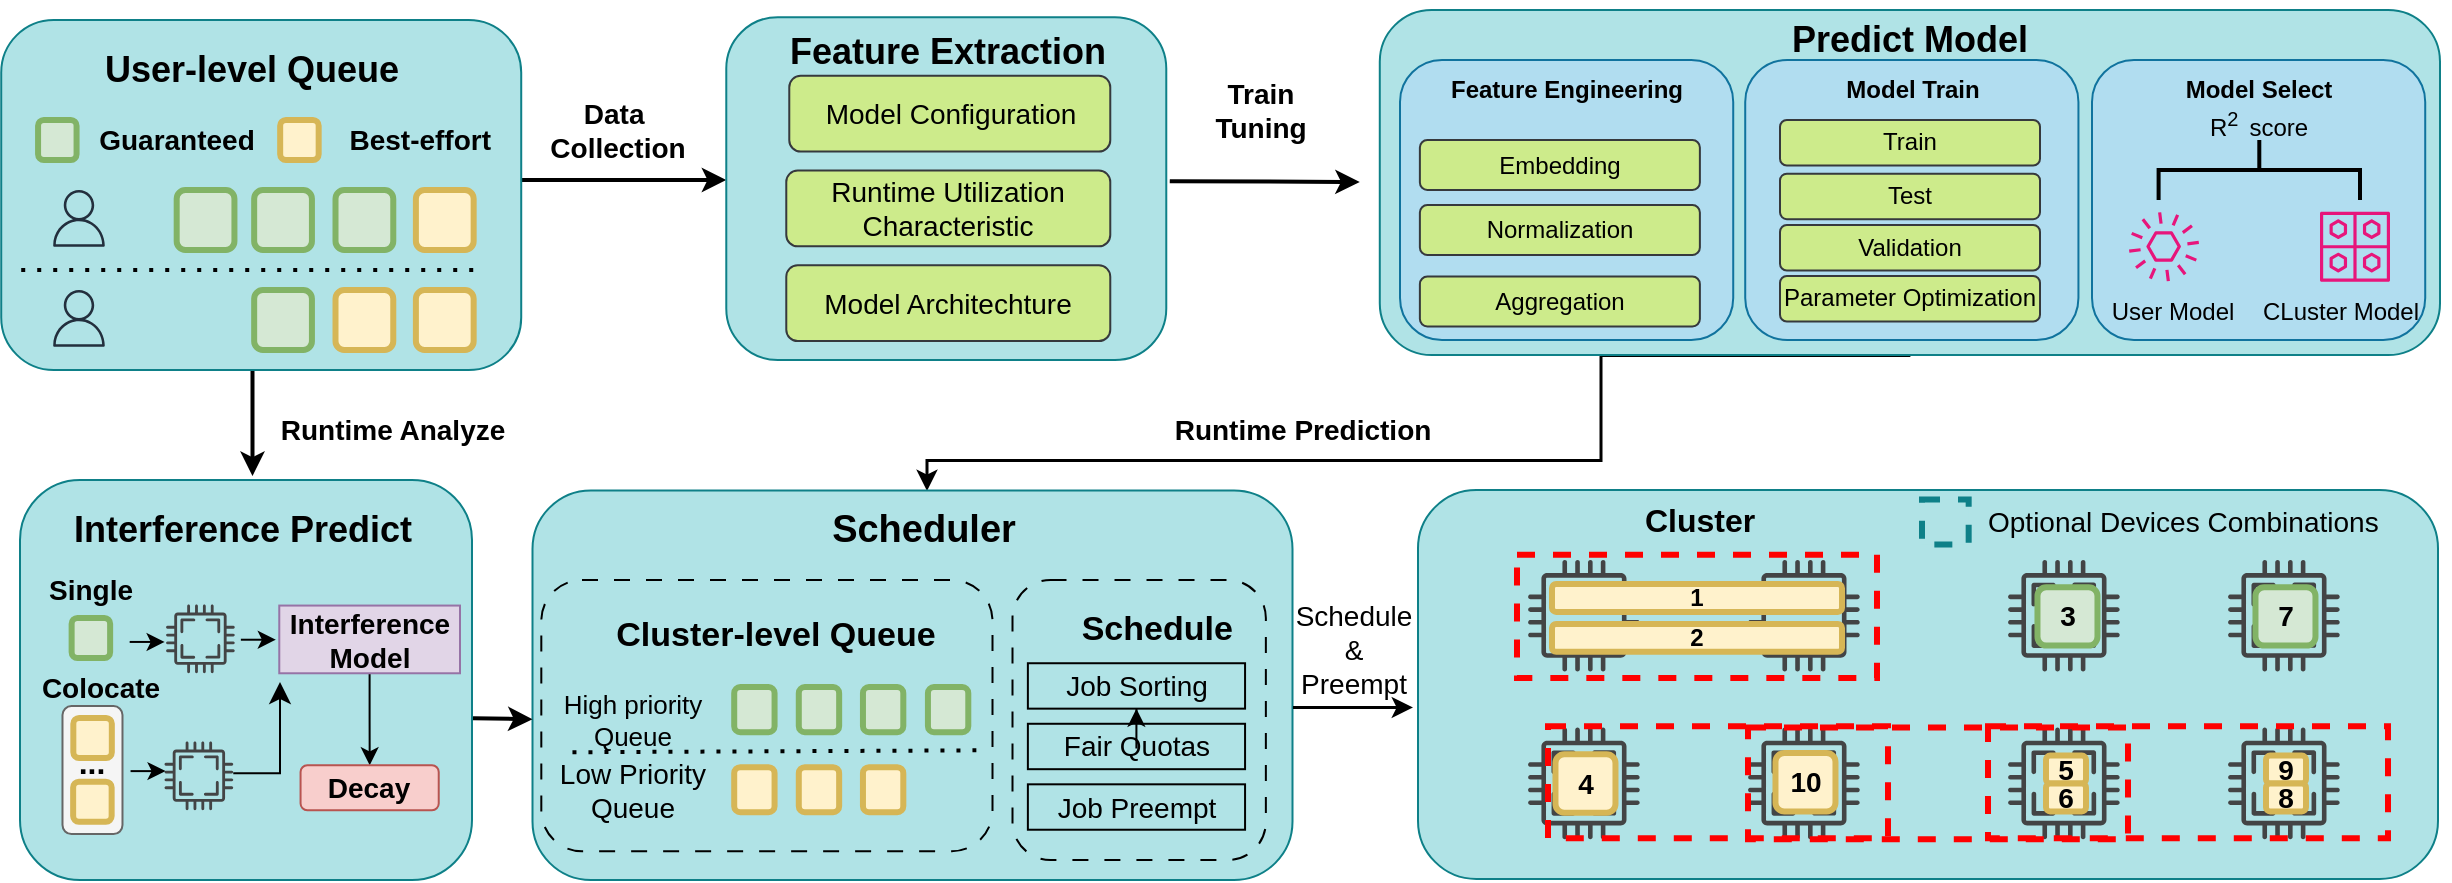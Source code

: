 <mxfile version="26.2.14">
  <diagram name="Page-1" id="rEyPldxTlcFiVWtAm4uS">
    <mxGraphModel dx="4014" dy="1443" grid="1" gridSize="10" guides="1" tooltips="1" connect="1" arrows="1" fold="1" page="1" pageScale="1" pageWidth="827" pageHeight="1169" math="0" shadow="0">
      <root>
        <mxCell id="0" />
        <mxCell id="1" parent="0" />
        <mxCell id="KmWtmw2ZZCfsNiWcBelp-27" value="" style="group" vertex="1" connectable="0" parent="1">
          <mxGeometry x="-886" y="285" width="490" height="194.5" as="geometry" />
        </mxCell>
        <mxCell id="KmWtmw2ZZCfsNiWcBelp-29" value="" style="rounded=1;whiteSpace=wrap;html=1;fillColor=#b0e3e6;strokeColor=#0e8088;" vertex="1" parent="KmWtmw2ZZCfsNiWcBelp-27">
          <mxGeometry x="-25" width="510" height="194.5" as="geometry" />
        </mxCell>
        <mxCell id="KmWtmw2ZZCfsNiWcBelp-4" value="" style="sketch=0;pointerEvents=1;shadow=0;dashed=0;html=1;strokeColor=none;fillColor=#434445;aspect=fixed;labelPosition=center;verticalLabelPosition=bottom;verticalAlign=top;align=center;outlineConnect=0;shape=mxgraph.vvd.cpu;rounded=1;fontFamily=Helvetica;fontSize=12;fontColor=default;fontStyle=1" vertex="1" parent="KmWtmw2ZZCfsNiWcBelp-27">
          <mxGeometry x="30" y="34.938" width="55.901" height="55.901" as="geometry" />
        </mxCell>
        <mxCell id="KmWtmw2ZZCfsNiWcBelp-5" value="" style="sketch=0;pointerEvents=1;shadow=0;dashed=0;html=1;strokeColor=none;fillColor=#434445;aspect=fixed;labelPosition=center;verticalLabelPosition=bottom;verticalAlign=top;align=center;outlineConnect=0;shape=mxgraph.vvd.cpu;rounded=1;fontFamily=Helvetica;fontSize=12;fontColor=default;fontStyle=1" vertex="1" parent="KmWtmw2ZZCfsNiWcBelp-27">
          <mxGeometry x="140" y="34.938" width="55.901" height="55.901" as="geometry" />
        </mxCell>
        <mxCell id="KmWtmw2ZZCfsNiWcBelp-6" value="" style="sketch=0;pointerEvents=1;shadow=0;dashed=0;html=1;strokeColor=none;fillColor=#434445;aspect=fixed;labelPosition=center;verticalLabelPosition=bottom;verticalAlign=top;align=center;outlineConnect=0;shape=mxgraph.vvd.cpu;rounded=1;fontFamily=Helvetica;fontSize=12;fontColor=default;" vertex="1" parent="KmWtmw2ZZCfsNiWcBelp-27">
          <mxGeometry x="270" y="34.938" width="55.901" height="55.901" as="geometry" />
        </mxCell>
        <mxCell id="KmWtmw2ZZCfsNiWcBelp-7" value="" style="sketch=0;pointerEvents=1;shadow=0;dashed=0;html=1;strokeColor=none;fillColor=#434445;aspect=fixed;labelPosition=center;verticalLabelPosition=bottom;verticalAlign=top;align=center;outlineConnect=0;shape=mxgraph.vvd.cpu;rounded=1;fontFamily=Helvetica;fontSize=12;fontColor=default;" vertex="1" parent="KmWtmw2ZZCfsNiWcBelp-27">
          <mxGeometry x="380" y="34.938" width="55.901" height="55.901" as="geometry" />
        </mxCell>
        <mxCell id="KmWtmw2ZZCfsNiWcBelp-8" value="" style="sketch=0;pointerEvents=1;shadow=0;dashed=0;html=1;strokeColor=none;fillColor=#434445;aspect=fixed;labelPosition=center;verticalLabelPosition=bottom;verticalAlign=top;align=center;outlineConnect=0;shape=mxgraph.vvd.cpu;rounded=1;fontFamily=Helvetica;fontSize=12;fontColor=default;fontStyle=1" vertex="1" parent="KmWtmw2ZZCfsNiWcBelp-27">
          <mxGeometry x="30" y="118.789" width="55.901" height="55.901" as="geometry" />
        </mxCell>
        <mxCell id="KmWtmw2ZZCfsNiWcBelp-9" value="" style="sketch=0;pointerEvents=1;shadow=0;dashed=0;html=1;strokeColor=none;fillColor=#434445;aspect=fixed;labelPosition=center;verticalLabelPosition=bottom;verticalAlign=top;align=center;outlineConnect=0;shape=mxgraph.vvd.cpu;rounded=1;fontFamily=Helvetica;fontSize=12;fontColor=default;fontStyle=1" vertex="1" parent="KmWtmw2ZZCfsNiWcBelp-27">
          <mxGeometry x="140" y="118.789" width="55.901" height="55.901" as="geometry" />
        </mxCell>
        <mxCell id="KmWtmw2ZZCfsNiWcBelp-10" value="" style="sketch=0;pointerEvents=1;shadow=0;dashed=0;html=1;strokeColor=none;fillColor=#434445;aspect=fixed;labelPosition=center;verticalLabelPosition=bottom;verticalAlign=top;align=center;outlineConnect=0;shape=mxgraph.vvd.cpu;rounded=1;fontFamily=Helvetica;fontSize=12;fontColor=default;" vertex="1" parent="KmWtmw2ZZCfsNiWcBelp-27">
          <mxGeometry x="270" y="118.789" width="55.901" height="55.901" as="geometry" />
        </mxCell>
        <mxCell id="KmWtmw2ZZCfsNiWcBelp-11" value="" style="sketch=0;pointerEvents=1;shadow=0;dashed=0;html=1;strokeColor=none;fillColor=#434445;aspect=fixed;labelPosition=center;verticalLabelPosition=bottom;verticalAlign=top;align=center;outlineConnect=0;shape=mxgraph.vvd.cpu;rounded=1;fontFamily=Helvetica;fontSize=12;fontColor=default;" vertex="1" parent="KmWtmw2ZZCfsNiWcBelp-27">
          <mxGeometry x="380" y="118.789" width="55.901" height="55.901" as="geometry" />
        </mxCell>
        <mxCell id="KmWtmw2ZZCfsNiWcBelp-12" value="&lt;b&gt;1&lt;/b&gt;" style="rounded=1;whiteSpace=wrap;html=1;fillColor=#fff2cc;strokeColor=#d6b656;strokeWidth=3;" vertex="1" parent="KmWtmw2ZZCfsNiWcBelp-27">
          <mxGeometry x="42" y="46.968" width="145" height="13.975" as="geometry" />
        </mxCell>
        <mxCell id="KmWtmw2ZZCfsNiWcBelp-13" value="&lt;b&gt;2&lt;/b&gt;" style="rounded=1;whiteSpace=wrap;html=1;fillColor=#fff2cc;strokeColor=#d6b656;strokeWidth=3;" vertex="1" parent="KmWtmw2ZZCfsNiWcBelp-27">
          <mxGeometry x="42" y="66.958" width="145" height="13.975" as="geometry" />
        </mxCell>
        <mxCell id="KmWtmw2ZZCfsNiWcBelp-14" value="&lt;font style=&quot;font-size: 14px;&quot;&gt;&lt;b&gt;4&lt;/b&gt;&lt;/font&gt;" style="rounded=1;whiteSpace=wrap;html=1;fillColor=#fff2cc;strokeColor=#d6b656;strokeWidth=3;" vertex="1" parent="KmWtmw2ZZCfsNiWcBelp-27">
          <mxGeometry x="43.74" y="132.152" width="30" height="29.175" as="geometry" />
        </mxCell>
        <mxCell id="KmWtmw2ZZCfsNiWcBelp-15" value="&lt;font style=&quot;font-size: 14px;&quot;&gt;&lt;b&gt;10&lt;/b&gt;&lt;/font&gt;" style="rounded=1;whiteSpace=wrap;html=1;fillColor=#fff2cc;strokeColor=#d6b656;strokeWidth=3;" vertex="1" parent="KmWtmw2ZZCfsNiWcBelp-27">
          <mxGeometry x="153.74" y="131.539" width="30" height="29.175" as="geometry" />
        </mxCell>
        <mxCell id="KmWtmw2ZZCfsNiWcBelp-16" value="&lt;span style=&quot;font-size: 14px;&quot;&gt;&lt;b&gt;5&lt;/b&gt;&lt;/span&gt;" style="rounded=1;whiteSpace=wrap;html=1;fillColor=#fff2cc;strokeColor=#d6b656;strokeWidth=3;" vertex="1" parent="KmWtmw2ZZCfsNiWcBelp-27">
          <mxGeometry x="289" y="132.764" width="20" height="13.975" as="geometry" />
        </mxCell>
        <mxCell id="KmWtmw2ZZCfsNiWcBelp-17" value="&lt;span style=&quot;font-size: 14px;&quot;&gt;&lt;b&gt;6&lt;/b&gt;&lt;/span&gt;" style="rounded=1;whiteSpace=wrap;html=1;fillColor=#fff2cc;strokeColor=#d6b656;strokeWidth=3;" vertex="1" parent="KmWtmw2ZZCfsNiWcBelp-27">
          <mxGeometry x="289" y="146.739" width="20" height="13.975" as="geometry" />
        </mxCell>
        <mxCell id="KmWtmw2ZZCfsNiWcBelp-18" value="&lt;span style=&quot;font-size: 14px;&quot;&gt;&lt;b&gt;9&lt;/b&gt;&lt;/span&gt;" style="rounded=1;whiteSpace=wrap;html=1;fillColor=#fff2cc;strokeColor=#d6b656;strokeWidth=3;" vertex="1" parent="KmWtmw2ZZCfsNiWcBelp-27">
          <mxGeometry x="399" y="132.764" width="20" height="13.975" as="geometry" />
        </mxCell>
        <mxCell id="KmWtmw2ZZCfsNiWcBelp-19" value="&lt;span style=&quot;font-size: 14px;&quot;&gt;&lt;b&gt;8&lt;/b&gt;&lt;/span&gt;" style="rounded=1;whiteSpace=wrap;html=1;fillColor=#fff2cc;strokeColor=#d6b656;strokeWidth=3;" vertex="1" parent="KmWtmw2ZZCfsNiWcBelp-27">
          <mxGeometry x="399" y="146.739" width="20" height="13.975" as="geometry" />
        </mxCell>
        <mxCell id="KmWtmw2ZZCfsNiWcBelp-20" value="&lt;font style=&quot;font-size: 14px;&quot;&gt;&lt;b&gt;7&lt;/b&gt;&lt;/font&gt;" style="rounded=1;whiteSpace=wrap;html=1;fillColor=#d5e8d4;strokeColor=#82b366;strokeWidth=3;" vertex="1" parent="KmWtmw2ZZCfsNiWcBelp-27">
          <mxGeometry x="393.74" y="48.625" width="30" height="29.175" as="geometry" />
        </mxCell>
        <mxCell id="KmWtmw2ZZCfsNiWcBelp-21" value="&lt;font style=&quot;font-size: 14px;&quot;&gt;&lt;b&gt;3&lt;/b&gt;&lt;/font&gt;" style="rounded=1;whiteSpace=wrap;html=1;fillColor=#d5e8d4;strokeColor=#82b366;strokeWidth=3;" vertex="1" parent="KmWtmw2ZZCfsNiWcBelp-27">
          <mxGeometry x="284.74" y="48.625" width="30" height="29.175" as="geometry" />
        </mxCell>
        <mxCell id="KmWtmw2ZZCfsNiWcBelp-23" value="" style="rounded=0;whiteSpace=wrap;html=1;strokeWidth=3;strokeColor=#FF0000;dashed=1;fillColor=none;" vertex="1" parent="KmWtmw2ZZCfsNiWcBelp-27">
          <mxGeometry x="40" y="118.178" width="170" height="55.899" as="geometry" />
        </mxCell>
        <mxCell id="KmWtmw2ZZCfsNiWcBelp-25" value="" style="rounded=0;whiteSpace=wrap;html=1;strokeWidth=3;strokeColor=#FF0000;dashed=1;fillColor=none;" vertex="1" parent="KmWtmw2ZZCfsNiWcBelp-27">
          <mxGeometry x="140" y="118.781" width="190" height="55.899" as="geometry" />
        </mxCell>
        <mxCell id="KmWtmw2ZZCfsNiWcBelp-24" value="" style="rounded=0;whiteSpace=wrap;html=1;strokeWidth=3;strokeColor=#FF0000;dashed=1;fillColor=none;" vertex="1" parent="KmWtmw2ZZCfsNiWcBelp-27">
          <mxGeometry x="260" y="118.176" width="200" height="55.901" as="geometry" />
        </mxCell>
        <mxCell id="KmWtmw2ZZCfsNiWcBelp-26" value="&lt;font style=&quot;font-size: 16px;&quot;&gt;&lt;b&gt;Cluster&lt;/b&gt;&lt;/font&gt;" style="text;html=1;align=center;verticalAlign=middle;whiteSpace=wrap;rounded=0;" vertex="1" parent="KmWtmw2ZZCfsNiWcBelp-27">
          <mxGeometry x="86.0" width="60" height="29.175" as="geometry" />
        </mxCell>
        <mxCell id="KmWtmw2ZZCfsNiWcBelp-22" value="" style="rounded=0;whiteSpace=wrap;html=1;strokeWidth=3;strokeColor=#FF0000;dashed=1;fillColor=none;" vertex="1" parent="KmWtmw2ZZCfsNiWcBelp-27">
          <mxGeometry x="24.5" y="32.375" width="180" height="61.666" as="geometry" />
        </mxCell>
        <mxCell id="xA-fxwkaHmTKi_L9O3ju-38" value="" style="rounded=1;whiteSpace=wrap;html=1;align=center;verticalAlign=middle;fontFamily=Helvetica;fontSize=12;fillColor=#b0e3e6;strokeColor=#0e8088;" parent="1" vertex="1">
          <mxGeometry x="-1610" y="280" width="226" height="200" as="geometry" />
        </mxCell>
        <mxCell id="xA-fxwkaHmTKi_L9O3ju-29" value="" style="edgeStyle=orthogonalEdgeStyle;rounded=0;orthogonalLoop=1;jettySize=auto;html=1;fontFamily=Helvetica;fontSize=12;fontColor=default;strokeWidth=1.5;exitX=0.5;exitY=1;exitDx=0;exitDy=0;" parent="1" source="xA-fxwkaHmTKi_L9O3ju-30" target="xA-fxwkaHmTKi_L9O3ju-57" edge="1">
          <mxGeometry relative="1" as="geometry">
            <Array as="points">
              <mxPoint x="-819.75" y="270" />
              <mxPoint x="-1156.75" y="270" />
            </Array>
          </mxGeometry>
        </mxCell>
        <mxCell id="xA-fxwkaHmTKi_L9O3ju-30" value="" style="rounded=1;whiteSpace=wrap;html=1;align=center;verticalAlign=middle;fontFamily=Helvetica;fontSize=12;fillColor=#b0e3e6;strokeColor=#0e8088;" parent="1" vertex="1">
          <mxGeometry x="-930.11" y="45" width="530.11" height="172.5" as="geometry" />
        </mxCell>
        <mxCell id="xA-fxwkaHmTKi_L9O3ju-33" value="&lt;b style=&quot;&quot;&gt;&lt;font style=&quot;font-size: 18px;&quot;&gt;Predict Model&lt;/font&gt;&lt;/b&gt;" style="rounded=0;whiteSpace=wrap;html=1;strokeColor=none;align=center;verticalAlign=middle;fontFamily=Helvetica;fontSize=12;fontColor=default;fillColor=none;" parent="1" vertex="1">
          <mxGeometry x="-770.06" y="45" width="210" height="30" as="geometry" />
        </mxCell>
        <mxCell id="xA-fxwkaHmTKi_L9O3ju-36" value="" style="endArrow=classic;html=1;rounded=0;fontFamily=Helvetica;fontSize=12;fontColor=default;strokeWidth=2;" parent="1" edge="1">
          <mxGeometry width="50" height="50" relative="1" as="geometry">
            <mxPoint x="-1035.11" y="130.58" as="sourcePoint" />
            <mxPoint x="-940.11" y="131" as="targetPoint" />
          </mxGeometry>
        </mxCell>
        <mxCell id="xA-fxwkaHmTKi_L9O3ju-37" value="&lt;b&gt;&lt;font style=&quot;font-size: 14px;&quot;&gt;Train&lt;/font&gt;&lt;/b&gt;&lt;div&gt;&lt;b&gt;&lt;font style=&quot;font-size: 14px;&quot;&gt;Tuning&lt;/font&gt;&lt;/b&gt;&lt;/div&gt;" style="text;html=1;align=center;verticalAlign=middle;resizable=0;points=[];autosize=1;strokeColor=none;fillColor=none;fontFamily=Helvetica;fontSize=12;fontColor=default;" parent="1" vertex="1">
          <mxGeometry x="-1025.11" y="70" width="70" height="50" as="geometry" />
        </mxCell>
        <mxCell id="xA-fxwkaHmTKi_L9O3ju-56" value="&lt;font style=&quot;font-size: 14px;&quot;&gt;&lt;b&gt;Runtime Analyze&lt;/b&gt;&lt;/font&gt;" style="text;html=1;align=center;verticalAlign=middle;resizable=0;points=[];autosize=1;strokeColor=none;fillColor=none;fontFamily=Helvetica;fontSize=12;fontColor=default;" parent="1" vertex="1">
          <mxGeometry x="-1493.75" y="240" width="140" height="30" as="geometry" />
        </mxCell>
        <mxCell id="xA-fxwkaHmTKi_L9O3ju-57" value="" style="rounded=1;whiteSpace=wrap;html=1;align=center;verticalAlign=middle;fontFamily=Helvetica;fontSize=12;fillColor=#b0e3e6;strokeColor=#0e8088;" parent="1" vertex="1">
          <mxGeometry x="-1353.75" y="285.25" width="380" height="194.75" as="geometry" />
        </mxCell>
        <mxCell id="xA-fxwkaHmTKi_L9O3ju-58" value="&lt;b style=&quot;&quot;&gt;&lt;font style=&quot;font-size: 19px;&quot;&gt;Scheduler&lt;/font&gt;&lt;/b&gt;" style="rounded=0;whiteSpace=wrap;html=1;strokeColor=none;align=center;verticalAlign=middle;fontFamily=Helvetica;fontSize=12;fontColor=default;fillColor=none;" parent="1" vertex="1">
          <mxGeometry x="-1262.86" y="275.25" width="210" height="60" as="geometry" />
        </mxCell>
        <mxCell id="xA-fxwkaHmTKi_L9O3ju-79" value="&lt;b style=&quot;&quot;&gt;&lt;font style=&quot;font-size: 18px;&quot;&gt;Interference Predict&lt;/font&gt;&lt;/b&gt;" style="rounded=0;whiteSpace=wrap;html=1;strokeColor=none;align=center;verticalAlign=middle;fontFamily=Helvetica;fontSize=12;fontColor=default;fillColor=none;" parent="1" vertex="1">
          <mxGeometry x="-1620" y="290" width="243" height="29.75" as="geometry" />
        </mxCell>
        <mxCell id="xA-fxwkaHmTKi_L9O3ju-80" value="&lt;font style=&quot;font-size: 14px;&quot;&gt;&lt;b&gt;Runtime Prediction&lt;/b&gt;&lt;/font&gt;" style="text;html=1;align=center;verticalAlign=middle;resizable=0;points=[];autosize=1;strokeColor=none;fillColor=none;fontFamily=Helvetica;fontSize=12;fontColor=default;" parent="1" vertex="1">
          <mxGeometry x="-1043.75" y="240" width="150" height="30" as="geometry" />
        </mxCell>
        <mxCell id="xA-fxwkaHmTKi_L9O3ju-81" value="" style="endArrow=classic;html=1;rounded=0;fontFamily=Helvetica;fontSize=12;fontColor=default;strokeWidth=2;" parent="1" edge="1">
          <mxGeometry width="50" height="50" relative="1" as="geometry">
            <mxPoint x="-1383.5" y="399.12" as="sourcePoint" />
            <mxPoint x="-1353.75" y="399.62" as="targetPoint" />
          </mxGeometry>
        </mxCell>
        <mxCell id="pxr-nG4pKd3Dx8W5PENf-3" value="" style="endArrow=classic;html=1;rounded=0;strokeWidth=2;" parent="1" edge="1">
          <mxGeometry width="50" height="50" relative="1" as="geometry">
            <mxPoint x="-1493.75" y="220" as="sourcePoint" />
            <mxPoint x="-1493.75" y="278" as="targetPoint" />
          </mxGeometry>
        </mxCell>
        <mxCell id="pxr-nG4pKd3Dx8W5PENf-67" value="" style="group" parent="1" vertex="1" connectable="0">
          <mxGeometry x="-1349.75" y="330" width="226" height="135.63" as="geometry" />
        </mxCell>
        <mxCell id="xA-fxwkaHmTKi_L9O3ju-64" value="" style="rounded=1;whiteSpace=wrap;html=1;strokeColor=default;align=center;verticalAlign=middle;fontFamily=Helvetica;fontSize=12;fontColor=default;fillColor=none;dashed=1;dashPattern=8 8;" parent="pxr-nG4pKd3Dx8W5PENf-67" vertex="1">
          <mxGeometry x="0.404" width="225.596" height="135.63" as="geometry" />
        </mxCell>
        <mxCell id="xA-fxwkaHmTKi_L9O3ju-67" value="&lt;b style=&quot;&quot;&gt;&lt;font style=&quot;font-size: 17px;&quot;&gt;Cluster-level Queue&lt;/font&gt;&lt;/b&gt;" style="rounded=0;whiteSpace=wrap;html=1;strokeColor=none;align=center;verticalAlign=middle;fontFamily=Helvetica;fontSize=12;fontColor=default;fillColor=none;" parent="pxr-nG4pKd3Dx8W5PENf-67" vertex="1">
          <mxGeometry x="32.286" y="3.087" width="169.5" height="50.467" as="geometry" />
        </mxCell>
        <mxCell id="xA-fxwkaHmTKi_L9O3ju-68" value="" style="endArrow=none;dashed=1;html=1;dashPattern=1 3;strokeWidth=2;rounded=0;exitX=0.124;exitY=0.108;exitDx=0;exitDy=0;exitPerimeter=0;" parent="pxr-nG4pKd3Dx8W5PENf-67" source="xA-fxwkaHmTKi_L9O3ju-77" edge="1">
          <mxGeometry width="50" height="50" relative="1" as="geometry">
            <mxPoint x="8.677" y="85.163" as="sourcePoint" />
            <mxPoint x="217.929" y="85.163" as="targetPoint" />
          </mxGeometry>
        </mxCell>
        <mxCell id="xA-fxwkaHmTKi_L9O3ju-69" value="" style="rounded=1;whiteSpace=wrap;html=1;fillColor=#d5e8d4;strokeColor=#82b366;strokeWidth=3;" parent="pxr-nG4pKd3Dx8W5PENf-67" vertex="1">
          <mxGeometry x="96.857" y="53.554" width="20.179" height="22.548" as="geometry" />
        </mxCell>
        <mxCell id="xA-fxwkaHmTKi_L9O3ju-70" value="" style="rounded=1;whiteSpace=wrap;html=1;fillColor=#d5e8d4;strokeColor=#82b366;strokeWidth=3;" parent="pxr-nG4pKd3Dx8W5PENf-67" vertex="1">
          <mxGeometry x="129.143" y="53.554" width="20.179" height="22.548" as="geometry" />
        </mxCell>
        <mxCell id="xA-fxwkaHmTKi_L9O3ju-71" value="" style="rounded=1;whiteSpace=wrap;html=1;fillColor=#d5e8d4;strokeColor=#82b366;strokeWidth=3;" parent="pxr-nG4pKd3Dx8W5PENf-67" vertex="1">
          <mxGeometry x="161.227" y="53.554" width="20.179" height="22.548" as="geometry" />
        </mxCell>
        <mxCell id="xA-fxwkaHmTKi_L9O3ju-72" value="" style="rounded=1;whiteSpace=wrap;html=1;fillColor=#d5e8d4;strokeColor=#82b366;strokeWidth=3;" parent="pxr-nG4pKd3Dx8W5PENf-67" vertex="1">
          <mxGeometry x="193.714" y="53.554" width="20.179" height="22.548" as="geometry" />
        </mxCell>
        <mxCell id="xA-fxwkaHmTKi_L9O3ju-73" value="&lt;font style=&quot;font-size: 13px;&quot;&gt;High priority Queue&lt;/font&gt;" style="text;whiteSpace=wrap;html=1;fontFamily=Helvetica;fontSize=12;fontColor=default;align=center;" parent="pxr-nG4pKd3Dx8W5PENf-67" vertex="1">
          <mxGeometry x="10.004" y="48.009" width="72.643" height="33.641" as="geometry" />
        </mxCell>
        <mxCell id="xA-fxwkaHmTKi_L9O3ju-77" value="&lt;font style=&quot;font-size: 14px;&quot;&gt;Low Priority Queue&lt;/font&gt;" style="text;whiteSpace=wrap;html=1;fontFamily=Helvetica;fontSize=12;fontColor=default;align=center;" parent="pxr-nG4pKd3Dx8W5PENf-67" vertex="1">
          <mxGeometry x="5.969" y="82.48" width="80.714" height="33.641" as="geometry" />
        </mxCell>
        <mxCell id="pxr-nG4pKd3Dx8W5PENf-30" value="" style="rounded=1;whiteSpace=wrap;html=1;fillColor=#fff2cc;strokeColor=#d6b656;strokeWidth=3;" parent="pxr-nG4pKd3Dx8W5PENf-67" vertex="1">
          <mxGeometry x="161.227" y="93.574" width="20.179" height="22.548" as="geometry" />
        </mxCell>
        <mxCell id="pxr-nG4pKd3Dx8W5PENf-32" value="" style="rounded=1;whiteSpace=wrap;html=1;fillColor=#fff2cc;strokeColor=#d6b656;strokeWidth=3;" parent="pxr-nG4pKd3Dx8W5PENf-67" vertex="1">
          <mxGeometry x="129.143" y="93.574" width="20.179" height="22.548" as="geometry" />
        </mxCell>
        <mxCell id="pxr-nG4pKd3Dx8W5PENf-33" value="" style="rounded=1;whiteSpace=wrap;html=1;fillColor=#fff2cc;strokeColor=#d6b656;strokeWidth=3;" parent="pxr-nG4pKd3Dx8W5PENf-67" vertex="1">
          <mxGeometry x="96.857" y="93.574" width="20.179" height="22.548" as="geometry" />
        </mxCell>
        <mxCell id="pxr-nG4pKd3Dx8W5PENf-70" value="" style="group" parent="1" vertex="1" connectable="0">
          <mxGeometry x="-1099.75" y="330" width="157" height="140" as="geometry" />
        </mxCell>
        <mxCell id="xA-fxwkaHmTKi_L9O3ju-59" value="" style="rounded=1;whiteSpace=wrap;html=1;strokeColor=default;align=center;verticalAlign=middle;fontFamily=Helvetica;fontSize=12;fontColor=default;fillColor=none;dashed=1;dashPattern=8 8;" parent="pxr-nG4pKd3Dx8W5PENf-70" vertex="1">
          <mxGeometry x="-14" width="126.686" height="140" as="geometry" />
        </mxCell>
        <mxCell id="xA-fxwkaHmTKi_L9O3ju-61" value="&lt;font style=&quot;font-size: 14px;&quot;&gt;Job Sorting&lt;/font&gt;" style="rounded=0;whiteSpace=wrap;html=1;strokeColor=default;align=center;verticalAlign=middle;fontFamily=Helvetica;fontSize=12;fontColor=default;fillColor=none;" parent="pxr-nG4pKd3Dx8W5PENf-70" vertex="1">
          <mxGeometry x="-6.308" y="41.622" width="108.588" height="22.703" as="geometry" />
        </mxCell>
        <mxCell id="xA-fxwkaHmTKi_L9O3ju-62" value="&lt;font style=&quot;font-size: 14px;&quot;&gt;Fair Quotas&lt;/font&gt;" style="rounded=0;whiteSpace=wrap;html=1;strokeColor=default;align=center;verticalAlign=middle;fontFamily=Helvetica;fontSize=12;fontColor=default;fillColor=none;" parent="pxr-nG4pKd3Dx8W5PENf-70" vertex="1">
          <mxGeometry x="-6.308" y="71.892" width="108.588" height="22.703" as="geometry" />
        </mxCell>
        <mxCell id="xA-fxwkaHmTKi_L9O3ju-63" value="&lt;font style=&quot;font-size: 14px;&quot;&gt;Job Preempt&lt;/font&gt;" style="rounded=0;whiteSpace=wrap;html=1;strokeColor=default;align=center;verticalAlign=middle;fontFamily=Helvetica;fontSize=12;fontColor=default;fillColor=none;" parent="pxr-nG4pKd3Dx8W5PENf-70" vertex="1">
          <mxGeometry x="-6.308" y="102.162" width="108.588" height="22.703" as="geometry" />
        </mxCell>
        <mxCell id="pxr-nG4pKd3Dx8W5PENf-4" style="edgeStyle=orthogonalEdgeStyle;rounded=0;orthogonalLoop=1;jettySize=auto;html=1;exitX=0.5;exitY=1;exitDx=0;exitDy=0;" parent="pxr-nG4pKd3Dx8W5PENf-70" source="xA-fxwkaHmTKi_L9O3ju-61" target="xA-fxwkaHmTKi_L9O3ju-61" edge="1">
          <mxGeometry relative="1" as="geometry" />
        </mxCell>
        <mxCell id="xA-fxwkaHmTKi_L9O3ju-60" value="&lt;b style=&quot;&quot;&gt;&lt;font style=&quot;font-size: 17px;&quot;&gt;Schedule&amp;nbsp;&lt;/font&gt;&lt;/b&gt;" style="rounded=0;whiteSpace=wrap;html=1;strokeColor=none;align=center;verticalAlign=middle;fontFamily=Helvetica;fontSize=12;fontColor=default;fillColor=none;" parent="pxr-nG4pKd3Dx8W5PENf-70" vertex="1">
          <mxGeometry x="16" width="90" height="50.6" as="geometry" />
        </mxCell>
        <mxCell id="pxr-nG4pKd3Dx8W5PENf-104" value="" style="endArrow=classic;html=1;rounded=0;fontFamily=Helvetica;fontSize=12;fontColor=default;strokeWidth=1.5;" parent="pxr-nG4pKd3Dx8W5PENf-70" edge="1">
          <mxGeometry width="50" height="50" relative="1" as="geometry">
            <mxPoint x="126" y="63.49" as="sourcePoint" />
            <mxPoint x="186" y="63.49" as="targetPoint" />
          </mxGeometry>
        </mxCell>
        <mxCell id="pxr-nG4pKd3Dx8W5PENf-109" value="&lt;font style=&quot;text-wrap-mode: nowrap; font-size: 14px;&quot;&gt;&lt;b&gt;Data&amp;nbsp;&lt;/b&gt;&lt;/font&gt;&lt;div style=&quot;text-wrap-mode: nowrap;&quot;&gt;&lt;font style=&quot;font-size: 14px;&quot;&gt;&lt;b&gt;Collection&lt;/b&gt;&lt;/font&gt;&lt;/div&gt;" style="text;html=1;align=center;verticalAlign=middle;whiteSpace=wrap;rounded=0;" parent="1" vertex="1">
          <mxGeometry x="-1340.82" y="90" width="60" height="30" as="geometry" />
        </mxCell>
        <mxCell id="pxr-nG4pKd3Dx8W5PENf-110" value="" style="endArrow=classic;html=1;rounded=0;fontFamily=Helvetica;fontSize=12;fontColor=default;strokeWidth=2;" parent="1" edge="1">
          <mxGeometry width="50" height="50" relative="1" as="geometry">
            <mxPoint x="-1363.61" y="130" as="sourcePoint" />
            <mxPoint x="-1256.86" y="130" as="targetPoint" />
          </mxGeometry>
        </mxCell>
        <mxCell id="pxr-nG4pKd3Dx8W5PENf-111" value="" style="group;fontStyle=1" parent="1" vertex="1" connectable="0">
          <mxGeometry x="-1256.86" y="40" width="220" height="180" as="geometry" />
        </mxCell>
        <mxCell id="xA-fxwkaHmTKi_L9O3ju-19" value="&lt;div&gt;&lt;br&gt;&lt;/div&gt;&lt;div&gt;&lt;br&gt;&lt;/div&gt;&lt;div&gt;&lt;br&gt;&lt;/div&gt;&lt;div&gt;&lt;br&gt;&lt;/div&gt;&lt;div&gt;&lt;br&gt;&lt;/div&gt;&lt;div&gt;&lt;br&gt;&lt;/div&gt;&lt;div&gt;&lt;br&gt;&lt;/div&gt;&lt;div&gt;&lt;br&gt;&lt;/div&gt;" style="rounded=1;whiteSpace=wrap;html=1;align=center;verticalAlign=middle;fontFamily=Helvetica;fontSize=12;fillColor=#b0e3e6;strokeColor=#0e8088;" parent="pxr-nG4pKd3Dx8W5PENf-111" vertex="1">
          <mxGeometry y="8.571" width="220" height="171.429" as="geometry" />
        </mxCell>
        <mxCell id="xA-fxwkaHmTKi_L9O3ju-20" value="&lt;font style=&quot;font-size: 18px;&quot;&gt;&lt;b style=&quot;&quot;&gt;Feature Extraction&lt;/b&gt;&lt;/font&gt;" style="rounded=0;whiteSpace=wrap;html=1;strokeColor=none;align=center;verticalAlign=middle;fontFamily=Helvetica;fontSize=12;fontColor=default;fillColor=none;" parent="pxr-nG4pKd3Dx8W5PENf-111" vertex="1">
          <mxGeometry x="6" width="210" height="51.429" as="geometry" />
        </mxCell>
        <mxCell id="3zxGxmOl3bXe5hBAlZmh-21" value="" style="group;fontStyle=1" parent="pxr-nG4pKd3Dx8W5PENf-111" vertex="1" connectable="0">
          <mxGeometry x="30" y="37.895" width="162" height="132.632" as="geometry" />
        </mxCell>
        <mxCell id="xA-fxwkaHmTKi_L9O3ju-21" value="&lt;font style=&quot;font-size: 14px;&quot;&gt;Model Configuration&lt;/font&gt;" style="rounded=1;whiteSpace=wrap;html=1;align=center;verticalAlign=middle;fontFamily=Helvetica;fontSize=12;fillColor=#cdeb8b;strokeColor=#36393d;fontStyle=0" parent="3zxGxmOl3bXe5hBAlZmh-21" vertex="1">
          <mxGeometry x="1.5" width="160.5" height="37.895" as="geometry" />
        </mxCell>
        <mxCell id="xA-fxwkaHmTKi_L9O3ju-24" value="&lt;span style=&quot;color: light-dark(rgb(0, 0, 0), rgb(255, 255, 255)); background-color: transparent;&quot;&gt;&lt;font style=&quot;font-size: 14px;&quot;&gt;Runtime Utilization Characteristic&lt;/font&gt;&lt;/span&gt;" style="rounded=1;whiteSpace=wrap;html=1;align=center;verticalAlign=middle;fontFamily=Helvetica;fontSize=12;fillColor=#cdeb8b;strokeColor=#36393d;fontStyle=0" parent="3zxGxmOl3bXe5hBAlZmh-21" vertex="1">
          <mxGeometry y="47.368" width="162" height="37.895" as="geometry" />
        </mxCell>
        <mxCell id="pxr-nG4pKd3Dx8W5PENf-107" value="&lt;font style=&quot;font-size: 14px;&quot;&gt;Model Architechture&lt;/font&gt;" style="rounded=1;whiteSpace=wrap;html=1;align=center;verticalAlign=middle;fontFamily=Helvetica;fontSize=12;fillColor=#cdeb8b;strokeColor=#36393d;fontStyle=0" parent="3zxGxmOl3bXe5hBAlZmh-21" vertex="1">
          <mxGeometry y="94.737" width="162" height="37.895" as="geometry" />
        </mxCell>
        <mxCell id="pxr-nG4pKd3Dx8W5PENf-128" value="&lt;span style=&quot;font-size: 14px; text-wrap-mode: nowrap;&quot;&gt;Schedule&lt;br&gt;&amp;amp;&lt;br&gt;Preempt&lt;/span&gt;" style="text;html=1;align=center;verticalAlign=middle;whiteSpace=wrap;rounded=0;" parent="1" vertex="1">
          <mxGeometry x="-972.61" y="350" width="60" height="30" as="geometry" />
        </mxCell>
        <mxCell id="3zxGxmOl3bXe5hBAlZmh-20" value="" style="group" parent="1" vertex="1" connectable="0">
          <mxGeometry x="-1609.39" y="45" width="268.57" height="205" as="geometry" />
        </mxCell>
        <mxCell id="3zxGxmOl3bXe5hBAlZmh-2" value="" style="group" parent="3zxGxmOl3bXe5hBAlZmh-20" vertex="1" connectable="0">
          <mxGeometry width="268.57" height="205" as="geometry" />
        </mxCell>
        <mxCell id="pxr-nG4pKd3Dx8W5PENf-106" value="" style="group" parent="3zxGxmOl3bXe5hBAlZmh-2" vertex="1" connectable="0">
          <mxGeometry y="40" width="268.57" height="165" as="geometry" />
        </mxCell>
        <mxCell id="xA-fxwkaHmTKi_L9O3ju-1" value="" style="rounded=1;whiteSpace=wrap;html=1;fillStyle=auto;fillColor=#b0e3e6;strokeColor=#0e8088;" parent="pxr-nG4pKd3Dx8W5PENf-106" vertex="1">
          <mxGeometry x="-10" y="-35" width="260" height="175" as="geometry" />
        </mxCell>
        <mxCell id="xA-fxwkaHmTKi_L9O3ju-2" value="" style="endArrow=none;dashed=1;html=1;dashPattern=1 3;strokeWidth=2;rounded=0;" parent="pxr-nG4pKd3Dx8W5PENf-106" edge="1">
          <mxGeometry width="50" height="50" relative="1" as="geometry">
            <mxPoint y="90" as="sourcePoint" />
            <mxPoint x="231.028" y="90" as="targetPoint" />
          </mxGeometry>
        </mxCell>
        <mxCell id="xA-fxwkaHmTKi_L9O3ju-3" value="" style="rounded=1;whiteSpace=wrap;html=1;fillColor=#d5e8d4;strokeColor=#82b366;strokeWidth=3;" parent="pxr-nG4pKd3Dx8W5PENf-106" vertex="1">
          <mxGeometry x="77.731" y="50" width="28.879" height="30" as="geometry" />
        </mxCell>
        <mxCell id="xA-fxwkaHmTKi_L9O3ju-4" value="" style="rounded=1;whiteSpace=wrap;html=1;fillColor=#d5e8d4;strokeColor=#82b366;strokeWidth=3;" parent="pxr-nG4pKd3Dx8W5PENf-106" vertex="1">
          <mxGeometry x="116.477" y="50" width="28.879" height="30" as="geometry" />
        </mxCell>
        <mxCell id="xA-fxwkaHmTKi_L9O3ju-5" value="" style="rounded=1;whiteSpace=wrap;html=1;fillColor=#d5e8d4;strokeColor=#82b366;strokeWidth=3;" parent="pxr-nG4pKd3Dx8W5PENf-106" vertex="1">
          <mxGeometry x="157.147" y="50" width="28.879" height="30" as="geometry" />
        </mxCell>
        <mxCell id="xA-fxwkaHmTKi_L9O3ju-6" value="" style="rounded=1;whiteSpace=wrap;html=1;fillColor=#fff2cc;strokeColor=#d6b656;strokeWidth=3;" parent="pxr-nG4pKd3Dx8W5PENf-106" vertex="1">
          <mxGeometry x="197.336" y="50" width="28.879" height="30" as="geometry" />
        </mxCell>
        <mxCell id="xA-fxwkaHmTKi_L9O3ju-7" value="" style="rounded=1;whiteSpace=wrap;html=1;fillColor=#d5e8d4;strokeColor=#82b366;strokeWidth=3;" parent="pxr-nG4pKd3Dx8W5PENf-106" vertex="1">
          <mxGeometry x="116.477" y="100" width="28.879" height="30" as="geometry" />
        </mxCell>
        <mxCell id="xA-fxwkaHmTKi_L9O3ju-8" value="" style="rounded=1;whiteSpace=wrap;html=1;fillColor=#fff2cc;strokeColor=#d6b656;strokeWidth=3;" parent="pxr-nG4pKd3Dx8W5PENf-106" vertex="1">
          <mxGeometry x="197.336" y="100" width="28.879" height="30" as="geometry" />
        </mxCell>
        <mxCell id="xA-fxwkaHmTKi_L9O3ju-9" value="" style="rounded=1;whiteSpace=wrap;html=1;fillColor=#fff2cc;strokeColor=#d6b656;strokeWidth=3;" parent="pxr-nG4pKd3Dx8W5PENf-106" vertex="1">
          <mxGeometry x="157.147" y="100" width="28.879" height="30" as="geometry" />
        </mxCell>
        <mxCell id="xA-fxwkaHmTKi_L9O3ju-10" value="" style="sketch=0;outlineConnect=0;fontColor=#232F3E;gradientColor=none;fillColor=#232F3D;strokeColor=none;dashed=0;verticalLabelPosition=bottom;verticalAlign=top;align=center;html=1;fontSize=12;fontStyle=0;aspect=fixed;pointerEvents=1;shape=mxgraph.aws4.user;" parent="pxr-nG4pKd3Dx8W5PENf-106" vertex="1">
          <mxGeometry x="15.402" y="50" width="26.953" height="28.368" as="geometry" />
        </mxCell>
        <mxCell id="pxr-nG4pKd3Dx8W5PENf-105" value="" style="sketch=0;outlineConnect=0;fontColor=#232F3E;gradientColor=none;fillColor=#232F3D;strokeColor=none;dashed=0;verticalLabelPosition=bottom;verticalAlign=top;align=center;html=1;fontSize=12;fontStyle=0;aspect=fixed;pointerEvents=1;shape=mxgraph.aws4.user;" parent="pxr-nG4pKd3Dx8W5PENf-106" vertex="1">
          <mxGeometry x="15.402" y="100" width="26.953" height="28.368" as="geometry" />
        </mxCell>
        <mxCell id="pxr-nG4pKd3Dx8W5PENf-27" value="&lt;span style=&quot;text-wrap-mode: wrap;&quot;&gt;&lt;font style=&quot;font-size: 14px;&quot;&gt;&lt;b&gt;Guaranteed&lt;/b&gt;&lt;/font&gt;&lt;/span&gt;" style="text;html=1;align=center;verticalAlign=middle;resizable=0;points=[];autosize=1;strokeColor=none;fillColor=none;" parent="pxr-nG4pKd3Dx8W5PENf-106" vertex="1">
          <mxGeometry x="27.678" y="10.0" width="100" height="30" as="geometry" />
        </mxCell>
        <mxCell id="pxr-nG4pKd3Dx8W5PENf-29" value="&lt;font style=&quot;font-size: 14px;&quot;&gt;&lt;b style=&quot;&quot;&gt;Best-effort&amp;nbsp;&lt;/b&gt;&lt;/font&gt;&lt;b style=&quot;background-color: transparent; color: light-dark(rgb(0, 0, 0), rgb(255, 255, 255)); font-size: 14px;&quot;&gt;&amp;nbsp;&lt;/b&gt;" style="text;html=1;align=center;verticalAlign=middle;whiteSpace=wrap;rounded=0;" parent="pxr-nG4pKd3Dx8W5PENf-106" vertex="1">
          <mxGeometry x="146.561" y="10.0" width="113.589" height="30" as="geometry" />
        </mxCell>
        <mxCell id="pxr-nG4pKd3Dx8W5PENf-28" value="" style="rounded=1;whiteSpace=wrap;html=1;fillColor=#fff2cc;strokeColor=#d6b656;strokeWidth=3;" parent="pxr-nG4pKd3Dx8W5PENf-106" vertex="1">
          <mxGeometry x="129.475" y="15.0" width="19.252" height="20" as="geometry" />
        </mxCell>
        <mxCell id="pxr-nG4pKd3Dx8W5PENf-26" value="" style="rounded=1;whiteSpace=wrap;html=1;fillColor=#d5e8d4;strokeColor=#82b366;strokeWidth=3;" parent="pxr-nG4pKd3Dx8W5PENf-106" vertex="1">
          <mxGeometry x="8.426" y="15.0" width="19.252" height="20" as="geometry" />
        </mxCell>
        <mxCell id="pxr-nG4pKd3Dx8W5PENf-31" value="&lt;span style=&quot;font-size: 18px;&quot;&gt;&lt;b&gt;User-level Queue&lt;/b&gt;&lt;/span&gt;" style="rounded=0;whiteSpace=wrap;html=1;strokeColor=none;align=center;verticalAlign=middle;fontFamily=Helvetica;fontSize=12;fontColor=default;fillColor=none;" parent="3zxGxmOl3bXe5hBAlZmh-2" vertex="1">
          <mxGeometry x="14.439" width="202.15" height="60" as="geometry" />
        </mxCell>
        <mxCell id="3zxGxmOl3bXe5hBAlZmh-65" value="" style="group" parent="1" vertex="1" connectable="0">
          <mxGeometry x="-1610" y="320" width="220" height="137.03" as="geometry" />
        </mxCell>
        <mxCell id="xA-fxwkaHmTKi_L9O3ju-44" value="" style="sketch=0;pointerEvents=1;shadow=0;dashed=0;html=1;strokeColor=none;fillColor=#434445;aspect=fixed;labelPosition=center;verticalLabelPosition=bottom;verticalAlign=top;align=center;outlineConnect=0;shape=mxgraph.vvd.cpu;rounded=1;fontFamily=Helvetica;fontSize=12;fontColor=default;container=0;" parent="3zxGxmOl3bXe5hBAlZmh-65" vertex="1">
          <mxGeometry x="73.003" y="22.245" width="34.392" height="34.392" as="geometry" />
        </mxCell>
        <mxCell id="xA-fxwkaHmTKi_L9O3ju-47" value="&lt;font style=&quot;font-size: 14px;&quot;&gt;&lt;b&gt;Single&lt;/b&gt;&lt;/font&gt;" style="text;html=1;align=center;verticalAlign=middle;resizable=0;points=[];autosize=1;strokeColor=none;fillColor=none;fontFamily=Helvetica;fontSize=12;fontColor=default;container=0;" parent="3zxGxmOl3bXe5hBAlZmh-65" vertex="1">
          <mxGeometry x="0.437" width="70" height="30" as="geometry" />
        </mxCell>
        <mxCell id="xA-fxwkaHmTKi_L9O3ju-48" value="" style="sketch=0;pointerEvents=1;shadow=0;dashed=0;html=1;strokeColor=none;fillColor=#434445;aspect=fixed;labelPosition=center;verticalLabelPosition=bottom;verticalAlign=top;align=center;outlineConnect=0;shape=mxgraph.vvd.cpu;rounded=1;fontFamily=Helvetica;fontSize=12;fontColor=default;container=0;" parent="3zxGxmOl3bXe5hBAlZmh-65" vertex="1">
          <mxGeometry x="72.233" y="90.748" width="34.392" height="34.392" as="geometry" />
        </mxCell>
        <mxCell id="xA-fxwkaHmTKi_L9O3ju-49" value="&lt;font style=&quot;font-size: 14px;&quot;&gt;&lt;b&gt;Colocate&lt;/b&gt;&lt;/font&gt;" style="text;html=1;align=center;verticalAlign=middle;resizable=0;points=[];autosize=1;strokeColor=none;fillColor=none;fontFamily=Helvetica;fontSize=12;fontColor=default;container=0;" parent="3zxGxmOl3bXe5hBAlZmh-65" vertex="1">
          <mxGeometry y="48.983" width="80" height="30" as="geometry" />
        </mxCell>
        <mxCell id="pxr-nG4pKd3Dx8W5PENf-63" value="" style="edgeStyle=orthogonalEdgeStyle;rounded=0;orthogonalLoop=1;jettySize=auto;html=1;" parent="3zxGxmOl3bXe5hBAlZmh-65" source="pxr-nG4pKd3Dx8W5PENf-1" target="pxr-nG4pKd3Dx8W5PENf-2" edge="1">
          <mxGeometry relative="1" as="geometry" />
        </mxCell>
        <mxCell id="pxr-nG4pKd3Dx8W5PENf-1" value="&lt;b style=&quot;&quot;&gt;&lt;font style=&quot;font-size: 14px;&quot;&gt;Interference Model&lt;/font&gt;&lt;/b&gt;" style="rounded=0;whiteSpace=wrap;html=1;strokeColor=#9673a6;align=center;verticalAlign=middle;fontFamily=Helvetica;fontSize=12;fillColor=#e1d5e7;container=0;" parent="3zxGxmOl3bXe5hBAlZmh-65" vertex="1">
          <mxGeometry x="129.64" y="22.78" width="90.36" height="33.86" as="geometry" />
        </mxCell>
        <mxCell id="pxr-nG4pKd3Dx8W5PENf-2" value="&lt;font style=&quot;font-size: 14px;&quot;&gt;&lt;b&gt;Decay&lt;/b&gt;&lt;/font&gt;" style="rounded=1;whiteSpace=wrap;html=1;fillColor=#f8cecc;strokeColor=#b85450;container=0;" parent="3zxGxmOl3bXe5hBAlZmh-65" vertex="1">
          <mxGeometry x="140.28" y="102.652" width="69.084" height="22.488" as="geometry" />
        </mxCell>
        <mxCell id="pxr-nG4pKd3Dx8W5PENf-115" value="" style="endArrow=classic;html=1;rounded=0;" parent="3zxGxmOl3bXe5hBAlZmh-65" edge="1">
          <mxGeometry width="50" height="50" relative="1" as="geometry">
            <mxPoint x="54.837" y="40.968" as="sourcePoint" />
            <mxPoint x="72.326" y="40.968" as="targetPoint" />
          </mxGeometry>
        </mxCell>
        <mxCell id="pxr-nG4pKd3Dx8W5PENf-119" value="" style="endArrow=classic;html=1;rounded=0;" parent="3zxGxmOl3bXe5hBAlZmh-65" edge="1">
          <mxGeometry width="50" height="50" relative="1" as="geometry">
            <mxPoint x="110.431" y="39.858" as="sourcePoint" />
            <mxPoint x="127.921" y="39.858" as="targetPoint" />
          </mxGeometry>
        </mxCell>
        <mxCell id="pxr-nG4pKd3Dx8W5PENf-121" value="" style="endArrow=classic;html=1;rounded=0;" parent="3zxGxmOl3bXe5hBAlZmh-65" edge="1">
          <mxGeometry width="50" height="50" relative="1" as="geometry">
            <mxPoint x="55.278" y="105.56" as="sourcePoint" />
            <mxPoint x="72.767" y="105.56" as="targetPoint" />
          </mxGeometry>
        </mxCell>
        <mxCell id="3zxGxmOl3bXe5hBAlZmh-57" value="" style="rounded=1;whiteSpace=wrap;html=1;fillColor=#d5e8d4;strokeColor=#82b366;strokeWidth=3;container=0;" parent="3zxGxmOl3bXe5hBAlZmh-65" vertex="1">
          <mxGeometry x="25.816" y="28.98" width="19.252" height="20" as="geometry" />
        </mxCell>
        <mxCell id="3zxGxmOl3bXe5hBAlZmh-60" value="" style="group" parent="3zxGxmOl3bXe5hBAlZmh-65" vertex="1" connectable="0">
          <mxGeometry x="10.0" y="73.03" width="52.469" height="64" as="geometry" />
        </mxCell>
        <mxCell id="pxr-nG4pKd3Dx8W5PENf-11" value="" style="rounded=1;whiteSpace=wrap;html=1;fillColor=#f5f5f5;strokeColor=#666666;fontColor=#333333;container=0;" parent="3zxGxmOl3bXe5hBAlZmh-60" vertex="1">
          <mxGeometry x="11.247" width="30" height="64" as="geometry" />
        </mxCell>
        <mxCell id="pxr-nG4pKd3Dx8W5PENf-10" value="&lt;font style=&quot;font-size: 16px;&quot;&gt;&lt;b&gt;...&lt;/b&gt;&lt;/font&gt;" style="text;html=1;align=center;verticalAlign=middle;whiteSpace=wrap;rounded=0;container=0;" parent="3zxGxmOl3bXe5hBAlZmh-60" vertex="1">
          <mxGeometry y="14.171" width="52.469" height="26.718" as="geometry" />
        </mxCell>
        <mxCell id="3zxGxmOl3bXe5hBAlZmh-58" value="" style="rounded=1;whiteSpace=wrap;html=1;fillColor=#fff2cc;strokeColor=#d6b656;strokeWidth=3;container=0;" parent="3zxGxmOl3bXe5hBAlZmh-60" vertex="1">
          <mxGeometry x="16.665" y="5.95" width="19.252" height="20" as="geometry" />
        </mxCell>
        <mxCell id="3zxGxmOl3bXe5hBAlZmh-59" value="" style="rounded=1;whiteSpace=wrap;html=1;fillColor=#fff2cc;strokeColor=#d6b656;strokeWidth=3;container=0;" parent="3zxGxmOl3bXe5hBAlZmh-60" vertex="1">
          <mxGeometry x="16.575" y="37.84" width="19.252" height="20" as="geometry" />
        </mxCell>
        <mxCell id="3zxGxmOl3bXe5hBAlZmh-64" value="" style="edgeStyle=segmentEdgeStyle;endArrow=classic;html=1;curved=0;rounded=0;endSize=8;startSize=8;" parent="3zxGxmOl3bXe5hBAlZmh-65" edge="1">
          <mxGeometry width="50" height="50" relative="1" as="geometry">
            <mxPoint x="106.63" y="106.64" as="sourcePoint" />
            <mxPoint x="130" y="61" as="targetPoint" />
          </mxGeometry>
        </mxCell>
        <mxCell id="KmWtmw2ZZCfsNiWcBelp-58" value="" style="group" vertex="1" connectable="0" parent="1">
          <mxGeometry x="-678" y="286" width="280" height="30" as="geometry" />
        </mxCell>
        <mxCell id="KmWtmw2ZZCfsNiWcBelp-56" value="&lt;font style=&quot;font-size: 14px;&quot;&gt;Optional Devices Combinations&lt;/font&gt;" style="text;whiteSpace=wrap;html=1;" vertex="1" parent="KmWtmw2ZZCfsNiWcBelp-58">
          <mxGeometry x="50.39" width="232.61" height="30" as="geometry" />
        </mxCell>
        <mxCell id="KmWtmw2ZZCfsNiWcBelp-57" value="" style="rounded=0;whiteSpace=wrap;html=1;strokeWidth=3;strokeColor=#0e8088;dashed=1;fillColor=#b0e3e6;" vertex="1" parent="KmWtmw2ZZCfsNiWcBelp-58">
          <mxGeometry x="19" y="3.75" width="23.333" height="22.5" as="geometry" />
        </mxCell>
        <mxCell id="KmWtmw2ZZCfsNiWcBelp-54" value="" style="rounded=1;whiteSpace=wrap;html=1;fillColor=#b1ddf0;strokeColor=#10739e;" vertex="1" parent="1">
          <mxGeometry x="-920" y="70" width="166.61" height="140" as="geometry" />
        </mxCell>
        <mxCell id="KmWtmw2ZZCfsNiWcBelp-73" value="" style="rounded=1;whiteSpace=wrap;html=1;fillColor=#b1ddf0;strokeColor=#10739e;" vertex="1" parent="1">
          <mxGeometry x="-747.39" y="70" width="166.61" height="140" as="geometry" />
        </mxCell>
        <mxCell id="KmWtmw2ZZCfsNiWcBelp-74" value="" style="rounded=1;whiteSpace=wrap;html=1;fillColor=#b1ddf0;strokeColor=#10739e;" vertex="1" parent="1">
          <mxGeometry x="-574" y="70" width="166.61" height="140" as="geometry" />
        </mxCell>
        <mxCell id="KmWtmw2ZZCfsNiWcBelp-65" value="&lt;div&gt;&lt;b&gt;Feature Engineering&lt;/b&gt;&lt;/div&gt;" style="text;html=1;align=center;verticalAlign=middle;resizable=0;points=[];autosize=1;strokeColor=none;fillColor=none;" vertex="1" parent="1">
          <mxGeometry x="-906.69" y="70" width="140" height="30" as="geometry" />
        </mxCell>
        <mxCell id="KmWtmw2ZZCfsNiWcBelp-78" value="" style="group" vertex="1" connectable="0" parent="1">
          <mxGeometry x="-910.06" y="110" width="140" height="93.25" as="geometry" />
        </mxCell>
        <mxCell id="KmWtmw2ZZCfsNiWcBelp-61" value="&lt;font&gt;Embedding&lt;/font&gt;" style="rounded=1;whiteSpace=wrap;html=1;fillColor=#cdeb8b;strokeColor=#36393d;" vertex="1" parent="KmWtmw2ZZCfsNiWcBelp-78">
          <mxGeometry width="140" height="25" as="geometry" />
        </mxCell>
        <mxCell id="KmWtmw2ZZCfsNiWcBelp-76" value="Aggregation" style="rounded=1;whiteSpace=wrap;html=1;fillColor=#cdeb8b;strokeColor=#36393d;" vertex="1" parent="KmWtmw2ZZCfsNiWcBelp-78">
          <mxGeometry y="68.25" width="140" height="25" as="geometry" />
        </mxCell>
        <mxCell id="KmWtmw2ZZCfsNiWcBelp-77" value="Normalization" style="rounded=1;whiteSpace=wrap;html=1;fillColor=#cdeb8b;strokeColor=#36393d;" vertex="1" parent="KmWtmw2ZZCfsNiWcBelp-78">
          <mxGeometry y="32.5" width="140" height="25" as="geometry" />
        </mxCell>
        <mxCell id="KmWtmw2ZZCfsNiWcBelp-79" value="&lt;div&gt;&lt;b&gt;Model Train&lt;/b&gt;&lt;/div&gt;" style="text;html=1;align=center;verticalAlign=middle;resizable=0;points=[];autosize=1;strokeColor=none;fillColor=none;" vertex="1" parent="1">
          <mxGeometry x="-709.09" y="70" width="90" height="30" as="geometry" />
        </mxCell>
        <mxCell id="KmWtmw2ZZCfsNiWcBelp-80" value="&lt;div&gt;&lt;b&gt;Model Select&lt;/b&gt;&lt;/div&gt;" style="text;html=1;align=center;verticalAlign=middle;resizable=0;points=[];autosize=1;strokeColor=none;fillColor=none;" vertex="1" parent="1">
          <mxGeometry x="-540.7" y="70" width="100" height="30" as="geometry" />
        </mxCell>
        <mxCell id="KmWtmw2ZZCfsNiWcBelp-71" value="" style="sketch=0;outlineConnect=0;fontColor=#232F3E;gradientColor=none;fillColor=#E7157B;strokeColor=none;dashed=0;verticalLabelPosition=bottom;verticalAlign=top;align=center;html=1;fontSize=12;fontStyle=0;aspect=fixed;pointerEvents=1;shape=mxgraph.aws4.eventbridge_schema_registry;" vertex="1" parent="1">
          <mxGeometry x="-460" y="145.88" width="35" height="35" as="geometry" />
        </mxCell>
        <mxCell id="KmWtmw2ZZCfsNiWcBelp-72" value="" style="sketch=0;outlineConnect=0;fontColor=#232F3E;gradientColor=none;fillColor=#E7157B;strokeColor=none;dashed=0;verticalLabelPosition=bottom;verticalAlign=top;align=center;html=1;fontSize=12;fontStyle=0;aspect=fixed;pointerEvents=1;shape=mxgraph.aws4.event;" vertex="1" parent="1">
          <mxGeometry x="-555.5" y="145.88" width="35" height="35" as="geometry" />
        </mxCell>
        <mxCell id="KmWtmw2ZZCfsNiWcBelp-89" value="" style="group" vertex="1" connectable="0" parent="1">
          <mxGeometry x="-730" y="100" width="130" height="100.75" as="geometry" />
        </mxCell>
        <mxCell id="KmWtmw2ZZCfsNiWcBelp-85" value="Train" style="rounded=1;whiteSpace=wrap;html=1;fillColor=#cdeb8b;strokeColor=#36393d;" vertex="1" parent="KmWtmw2ZZCfsNiWcBelp-89">
          <mxGeometry width="130" height="22.743" as="geometry" />
        </mxCell>
        <mxCell id="KmWtmw2ZZCfsNiWcBelp-86" value="Test" style="rounded=1;whiteSpace=wrap;html=1;fillColor=#cdeb8b;strokeColor=#36393d;" vertex="1" parent="KmWtmw2ZZCfsNiWcBelp-89">
          <mxGeometry y="26.836" width="130" height="22.743" as="geometry" />
        </mxCell>
        <mxCell id="KmWtmw2ZZCfsNiWcBelp-87" value="Validation" style="rounded=1;whiteSpace=wrap;html=1;fillColor=#cdeb8b;strokeColor=#36393d;" vertex="1" parent="KmWtmw2ZZCfsNiWcBelp-89">
          <mxGeometry y="52.536" width="130" height="22.743" as="geometry" />
        </mxCell>
        <mxCell id="KmWtmw2ZZCfsNiWcBelp-88" value="Parameter Optimization" style="rounded=1;whiteSpace=wrap;html=1;fillColor=#cdeb8b;strokeColor=#36393d;" vertex="1" parent="KmWtmw2ZZCfsNiWcBelp-89">
          <mxGeometry y="78.007" width="130" height="22.743" as="geometry" />
        </mxCell>
        <mxCell id="KmWtmw2ZZCfsNiWcBelp-90" value="" style="strokeWidth=2;html=1;shape=mxgraph.flowchart.annotation_2;align=left;labelPosition=right;pointerEvents=1;direction=south;" vertex="1" parent="1">
          <mxGeometry x="-540.7" y="110" width="100.7" height="30" as="geometry" />
        </mxCell>
        <mxCell id="KmWtmw2ZZCfsNiWcBelp-91" value="R&lt;sup&gt;2&amp;nbsp; &lt;/sup&gt;score" style="text;html=1;align=center;verticalAlign=middle;resizable=0;points=[];autosize=1;strokeColor=none;fillColor=none;" vertex="1" parent="1">
          <mxGeometry x="-526.35" y="87" width="70" height="30" as="geometry" />
        </mxCell>
        <mxCell id="KmWtmw2ZZCfsNiWcBelp-92" value="User Model" style="text;html=1;align=center;verticalAlign=middle;resizable=0;points=[];autosize=1;strokeColor=none;fillColor=none;" vertex="1" parent="1">
          <mxGeometry x="-574" y="180.88" width="80" height="30" as="geometry" />
        </mxCell>
        <mxCell id="KmWtmw2ZZCfsNiWcBelp-93" value="CLuster Model" style="text;html=1;align=center;verticalAlign=middle;resizable=0;points=[];autosize=1;strokeColor=none;fillColor=none;" vertex="1" parent="1">
          <mxGeometry x="-500" y="180.88" width="100" height="30" as="geometry" />
        </mxCell>
      </root>
    </mxGraphModel>
  </diagram>
</mxfile>
